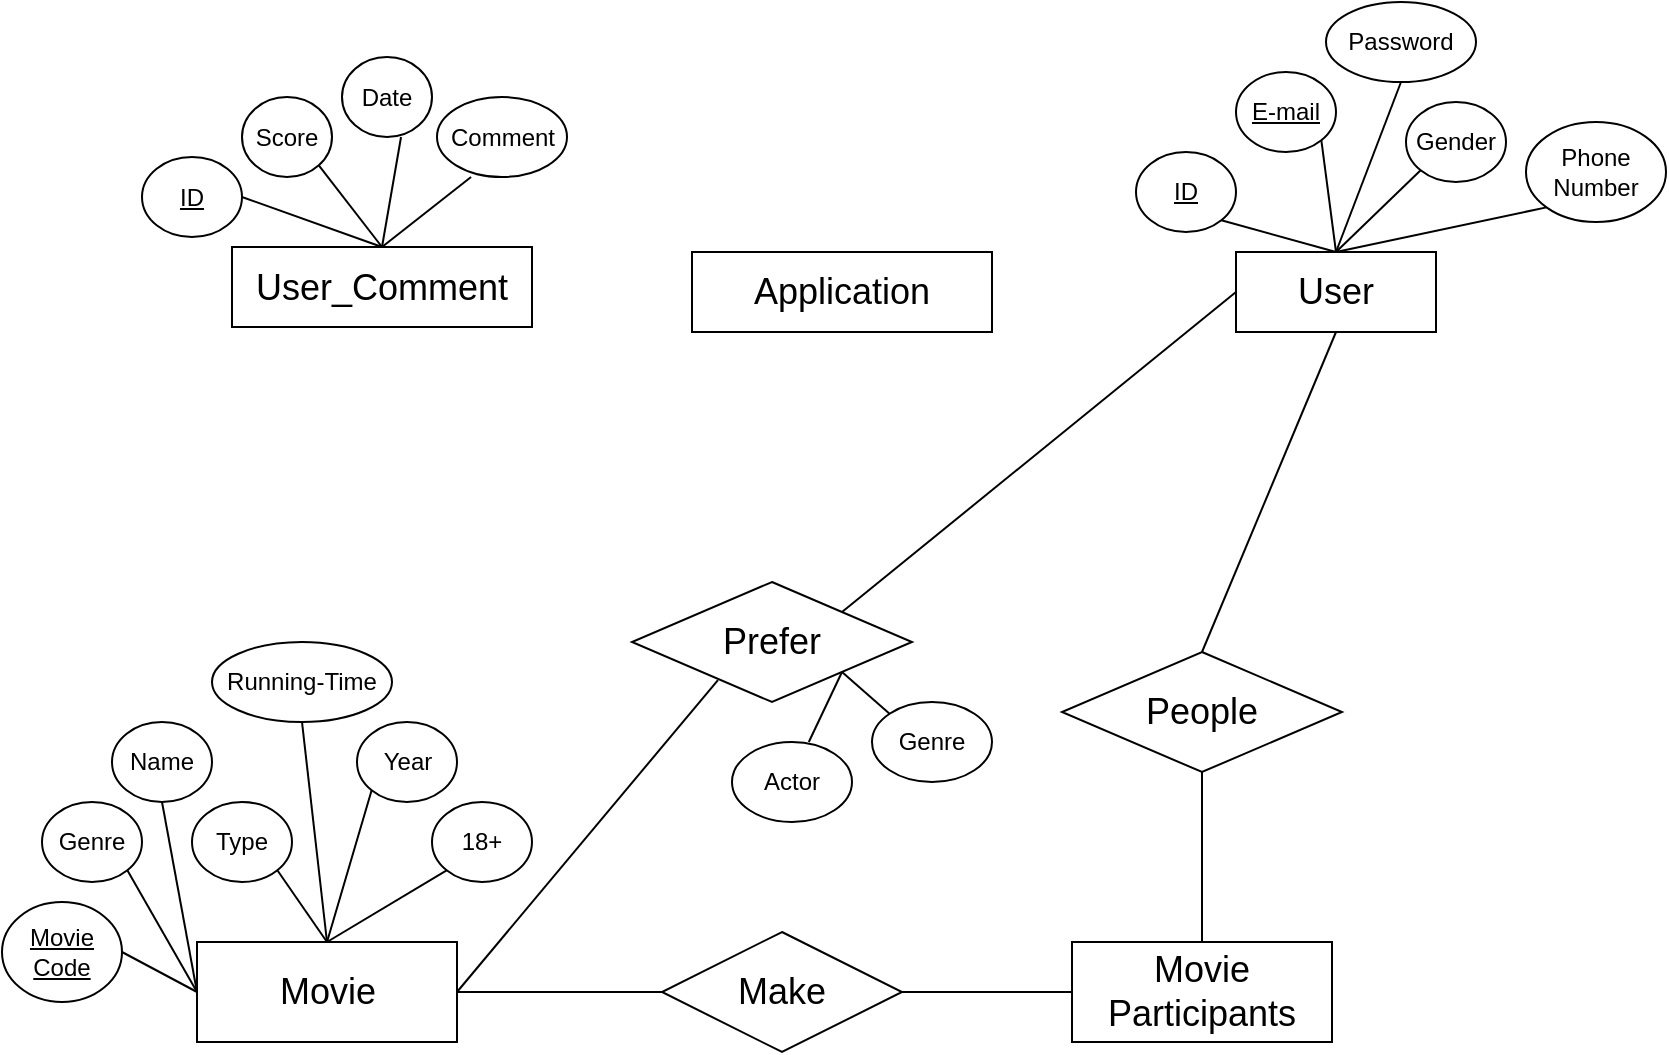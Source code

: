 <mxfile version="24.7.12">
  <diagram id="R2lEEEUBdFMjLlhIrx00" name="Page-1">
    <mxGraphModel dx="1366" dy="703" grid="1" gridSize="10" guides="1" tooltips="1" connect="1" arrows="1" fold="1" page="1" pageScale="1" pageWidth="850" pageHeight="1100" math="0" shadow="0" extFonts="Permanent Marker^https://fonts.googleapis.com/css?family=Permanent+Marker">
      <root>
        <mxCell id="0" />
        <mxCell id="1" parent="0" />
        <mxCell id="OrGfQXAaAdTn9BZJPWIu-45" value="&lt;font style=&quot;font-size: 18px;&quot;&gt;People&lt;/font&gt;" style="shape=rhombus;perimeter=rhombusPerimeter;whiteSpace=wrap;html=1;align=center;" vertex="1" parent="1">
          <mxGeometry x="930" y="595" width="140" height="60" as="geometry" />
        </mxCell>
        <mxCell id="OrGfQXAaAdTn9BZJPWIu-47" value="Type" style="ellipse;whiteSpace=wrap;html=1;align=center;" vertex="1" parent="1">
          <mxGeometry x="495" y="670" width="50" height="40" as="geometry" />
        </mxCell>
        <mxCell id="OrGfQXAaAdTn9BZJPWIu-48" value="&lt;font style=&quot;font-size: 18px;&quot;&gt;User&lt;/font&gt;" style="whiteSpace=wrap;html=1;align=center;" vertex="1" parent="1">
          <mxGeometry x="1017" y="395" width="100" height="40" as="geometry" />
        </mxCell>
        <mxCell id="OrGfQXAaAdTn9BZJPWIu-49" value="&lt;font style=&quot;font-size: 18px;&quot;&gt;Movie Participants&lt;/font&gt;" style="whiteSpace=wrap;html=1;align=center;" vertex="1" parent="1">
          <mxGeometry x="935" y="740" width="130" height="50" as="geometry" />
        </mxCell>
        <mxCell id="OrGfQXAaAdTn9BZJPWIu-50" value="&lt;u&gt;ID&lt;/u&gt;" style="ellipse;whiteSpace=wrap;html=1;align=center;" vertex="1" parent="1">
          <mxGeometry x="967" y="345" width="50" height="40" as="geometry" />
        </mxCell>
        <mxCell id="OrGfQXAaAdTn9BZJPWIu-52" value="" style="endArrow=none;html=1;rounded=0;exitX=1;exitY=1;exitDx=0;exitDy=0;entryX=0.5;entryY=0;entryDx=0;entryDy=0;" edge="1" parent="1" source="OrGfQXAaAdTn9BZJPWIu-50" target="OrGfQXAaAdTn9BZJPWIu-48">
          <mxGeometry relative="1" as="geometry">
            <mxPoint x="767" y="390" as="sourcePoint" />
            <mxPoint x="927" y="390" as="targetPoint" />
          </mxGeometry>
        </mxCell>
        <mxCell id="OrGfQXAaAdTn9BZJPWIu-53" value="&lt;u&gt;E-mail&lt;/u&gt;" style="ellipse;whiteSpace=wrap;html=1;align=center;" vertex="1" parent="1">
          <mxGeometry x="1017" y="305" width="50" height="40" as="geometry" />
        </mxCell>
        <mxCell id="OrGfQXAaAdTn9BZJPWIu-54" value="" style="endArrow=none;html=1;rounded=0;exitX=1;exitY=1;exitDx=0;exitDy=0;entryX=0.5;entryY=0;entryDx=0;entryDy=0;" edge="1" parent="1" source="OrGfQXAaAdTn9BZJPWIu-53" target="OrGfQXAaAdTn9BZJPWIu-48">
          <mxGeometry relative="1" as="geometry">
            <mxPoint x="1010" y="334" as="sourcePoint" />
            <mxPoint x="1067" y="350" as="targetPoint" />
          </mxGeometry>
        </mxCell>
        <mxCell id="OrGfQXAaAdTn9BZJPWIu-55" value="Password" style="ellipse;whiteSpace=wrap;html=1;align=center;" vertex="1" parent="1">
          <mxGeometry x="1062" y="270" width="75" height="40" as="geometry" />
        </mxCell>
        <mxCell id="OrGfQXAaAdTn9BZJPWIu-56" value="" style="endArrow=none;html=1;rounded=0;exitX=0.5;exitY=1;exitDx=0;exitDy=0;entryX=0.5;entryY=0;entryDx=0;entryDy=0;" edge="1" parent="1" source="OrGfQXAaAdTn9BZJPWIu-55" target="OrGfQXAaAdTn9BZJPWIu-48">
          <mxGeometry relative="1" as="geometry">
            <mxPoint x="1040" y="284" as="sourcePoint" />
            <mxPoint x="1077" y="360" as="targetPoint" />
          </mxGeometry>
        </mxCell>
        <mxCell id="OrGfQXAaAdTn9BZJPWIu-57" value="Gender" style="ellipse;whiteSpace=wrap;html=1;align=center;" vertex="1" parent="1">
          <mxGeometry x="1102" y="320" width="50" height="40" as="geometry" />
        </mxCell>
        <mxCell id="OrGfQXAaAdTn9BZJPWIu-58" value="" style="endArrow=none;html=1;rounded=0;exitX=0;exitY=1;exitDx=0;exitDy=0;entryX=0.5;entryY=0;entryDx=0;entryDy=0;" edge="1" parent="1" source="OrGfQXAaAdTn9BZJPWIu-57" target="OrGfQXAaAdTn9BZJPWIu-48">
          <mxGeometry relative="1" as="geometry">
            <mxPoint x="1040" y="284" as="sourcePoint" />
            <mxPoint x="1077" y="360" as="targetPoint" />
          </mxGeometry>
        </mxCell>
        <mxCell id="OrGfQXAaAdTn9BZJPWIu-61" value="Phone Number" style="ellipse;whiteSpace=wrap;html=1;align=center;" vertex="1" parent="1">
          <mxGeometry x="1162" y="330" width="70" height="50" as="geometry" />
        </mxCell>
        <mxCell id="OrGfQXAaAdTn9BZJPWIu-62" value="" style="endArrow=none;html=1;rounded=0;exitX=0;exitY=1;exitDx=0;exitDy=0;entryX=0.5;entryY=0;entryDx=0;entryDy=0;" edge="1" parent="1" source="OrGfQXAaAdTn9BZJPWIu-61" target="OrGfQXAaAdTn9BZJPWIu-48">
          <mxGeometry relative="1" as="geometry">
            <mxPoint x="1114" y="284" as="sourcePoint" />
            <mxPoint x="1077" y="360" as="targetPoint" />
          </mxGeometry>
        </mxCell>
        <mxCell id="OrGfQXAaAdTn9BZJPWIu-63" value="Name" style="ellipse;whiteSpace=wrap;html=1;align=center;" vertex="1" parent="1">
          <mxGeometry x="455" y="630" width="50" height="40" as="geometry" />
        </mxCell>
        <mxCell id="OrGfQXAaAdTn9BZJPWIu-64" value="Running-Time" style="ellipse;whiteSpace=wrap;html=1;align=center;" vertex="1" parent="1">
          <mxGeometry x="505" y="590" width="90" height="40" as="geometry" />
        </mxCell>
        <mxCell id="OrGfQXAaAdTn9BZJPWIu-65" value="Year" style="ellipse;whiteSpace=wrap;html=1;align=center;" vertex="1" parent="1">
          <mxGeometry x="577.5" y="630" width="50" height="40" as="geometry" />
        </mxCell>
        <mxCell id="OrGfQXAaAdTn9BZJPWIu-66" value="18+" style="ellipse;whiteSpace=wrap;html=1;align=center;" vertex="1" parent="1">
          <mxGeometry x="615" y="670" width="50" height="40" as="geometry" />
        </mxCell>
        <mxCell id="OrGfQXAaAdTn9BZJPWIu-67" value="Genre" style="ellipse;whiteSpace=wrap;html=1;align=center;" vertex="1" parent="1">
          <mxGeometry x="420" y="670" width="50" height="40" as="geometry" />
        </mxCell>
        <mxCell id="OrGfQXAaAdTn9BZJPWIu-69" value="" style="endArrow=none;html=1;rounded=0;exitX=0.5;exitY=1;exitDx=0;exitDy=0;entryX=0.5;entryY=0;entryDx=0;entryDy=0;" edge="1" parent="1" source="OrGfQXAaAdTn9BZJPWIu-48" target="OrGfQXAaAdTn9BZJPWIu-45">
          <mxGeometry relative="1" as="geometry">
            <mxPoint x="965" y="484" as="sourcePoint" />
            <mxPoint x="1010" y="565" as="targetPoint" />
          </mxGeometry>
        </mxCell>
        <mxCell id="OrGfQXAaAdTn9BZJPWIu-70" value="" style="endArrow=none;html=1;rounded=0;exitX=0.5;exitY=1;exitDx=0;exitDy=0;entryX=0.5;entryY=0;entryDx=0;entryDy=0;" edge="1" parent="1" source="OrGfQXAaAdTn9BZJPWIu-45" target="OrGfQXAaAdTn9BZJPWIu-49">
          <mxGeometry relative="1" as="geometry">
            <mxPoint x="1010" y="605" as="sourcePoint" />
            <mxPoint x="1010" y="650" as="targetPoint" />
          </mxGeometry>
        </mxCell>
        <mxCell id="OrGfQXAaAdTn9BZJPWIu-71" value="&lt;font style=&quot;font-size: 18px;&quot;&gt;Make&lt;/font&gt;" style="shape=rhombus;perimeter=rhombusPerimeter;whiteSpace=wrap;html=1;align=center;" vertex="1" parent="1">
          <mxGeometry x="730" y="735" width="120" height="60" as="geometry" />
        </mxCell>
        <mxCell id="OrGfQXAaAdTn9BZJPWIu-73" value="" style="endArrow=none;html=1;rounded=0;exitX=1;exitY=0.5;exitDx=0;exitDy=0;entryX=0;entryY=0.5;entryDx=0;entryDy=0;" edge="1" parent="1" source="OrGfQXAaAdTn9BZJPWIu-71" target="OrGfQXAaAdTn9BZJPWIu-49">
          <mxGeometry relative="1" as="geometry">
            <mxPoint x="1010" y="710" as="sourcePoint" />
            <mxPoint x="1010" y="750" as="targetPoint" />
          </mxGeometry>
        </mxCell>
        <mxCell id="OrGfQXAaAdTn9BZJPWIu-74" value="&lt;font style=&quot;font-size: 18px;&quot;&gt;Movie&lt;/font&gt;" style="whiteSpace=wrap;html=1;align=center;" vertex="1" parent="1">
          <mxGeometry x="497.5" y="740" width="130" height="50" as="geometry" />
        </mxCell>
        <mxCell id="OrGfQXAaAdTn9BZJPWIu-75" value="" style="endArrow=none;html=1;rounded=0;exitX=1;exitY=0.5;exitDx=0;exitDy=0;entryX=0;entryY=0.5;entryDx=0;entryDy=0;" edge="1" parent="1" source="OrGfQXAaAdTn9BZJPWIu-74" target="OrGfQXAaAdTn9BZJPWIu-71">
          <mxGeometry relative="1" as="geometry">
            <mxPoint x="870" y="775" as="sourcePoint" />
            <mxPoint x="740" y="765" as="targetPoint" />
          </mxGeometry>
        </mxCell>
        <mxCell id="OrGfQXAaAdTn9BZJPWIu-76" value="&lt;font style=&quot;font-size: 18px;&quot;&gt;Prefer&lt;/font&gt;" style="shape=rhombus;perimeter=rhombusPerimeter;whiteSpace=wrap;html=1;align=center;" vertex="1" parent="1">
          <mxGeometry x="715" y="560" width="140" height="60" as="geometry" />
        </mxCell>
        <mxCell id="OrGfQXAaAdTn9BZJPWIu-77" value="&lt;font style=&quot;font-size: 18px;&quot;&gt;User_Comment&lt;/font&gt;" style="whiteSpace=wrap;html=1;align=center;" vertex="1" parent="1">
          <mxGeometry x="515" y="392.5" width="150" height="40" as="geometry" />
        </mxCell>
        <mxCell id="OrGfQXAaAdTn9BZJPWIu-78" value="Score" style="ellipse;whiteSpace=wrap;html=1;align=center;" vertex="1" parent="1">
          <mxGeometry x="520" y="317.5" width="45" height="40" as="geometry" />
        </mxCell>
        <mxCell id="OrGfQXAaAdTn9BZJPWIu-79" value="&lt;u&gt;ID&lt;/u&gt;" style="ellipse;whiteSpace=wrap;html=1;align=center;" vertex="1" parent="1">
          <mxGeometry x="470" y="347.5" width="50" height="40" as="geometry" />
        </mxCell>
        <mxCell id="OrGfQXAaAdTn9BZJPWIu-80" value="&lt;u&gt;Movie&lt;br&gt;Code&lt;/u&gt;" style="ellipse;whiteSpace=wrap;html=1;align=center;" vertex="1" parent="1">
          <mxGeometry x="400" y="720" width="60" height="50" as="geometry" />
        </mxCell>
        <mxCell id="OrGfQXAaAdTn9BZJPWIu-81" value="" style="endArrow=none;html=1;rounded=0;exitX=0;exitY=0.5;exitDx=0;exitDy=0;entryX=1;entryY=0.5;entryDx=0;entryDy=0;" edge="1" parent="1" source="OrGfQXAaAdTn9BZJPWIu-74" target="OrGfQXAaAdTn9BZJPWIu-80">
          <mxGeometry relative="1" as="geometry">
            <mxPoint x="825" y="725" as="sourcePoint" />
            <mxPoint x="900" y="725" as="targetPoint" />
          </mxGeometry>
        </mxCell>
        <mxCell id="OrGfQXAaAdTn9BZJPWIu-82" value="" style="endArrow=none;html=1;rounded=0;entryX=1;entryY=1;entryDx=0;entryDy=0;exitX=0;exitY=0.5;exitDx=0;exitDy=0;" edge="1" parent="1" source="OrGfQXAaAdTn9BZJPWIu-74" target="OrGfQXAaAdTn9BZJPWIu-67">
          <mxGeometry relative="1" as="geometry">
            <mxPoint x="495" y="720" as="sourcePoint" />
            <mxPoint x="470" y="755" as="targetPoint" />
          </mxGeometry>
        </mxCell>
        <mxCell id="OrGfQXAaAdTn9BZJPWIu-83" value="" style="endArrow=none;html=1;rounded=0;entryX=0.5;entryY=1;entryDx=0;entryDy=0;exitX=0;exitY=0.5;exitDx=0;exitDy=0;" edge="1" parent="1" source="OrGfQXAaAdTn9BZJPWIu-74" target="OrGfQXAaAdTn9BZJPWIu-63">
          <mxGeometry relative="1" as="geometry">
            <mxPoint x="495" y="720" as="sourcePoint" />
            <mxPoint x="458" y="704" as="targetPoint" />
          </mxGeometry>
        </mxCell>
        <mxCell id="OrGfQXAaAdTn9BZJPWIu-84" value="" style="endArrow=none;html=1;rounded=0;entryX=1;entryY=1;entryDx=0;entryDy=0;exitX=0.5;exitY=0;exitDx=0;exitDy=0;" edge="1" parent="1" source="OrGfQXAaAdTn9BZJPWIu-74" target="OrGfQXAaAdTn9BZJPWIu-47">
          <mxGeometry relative="1" as="geometry">
            <mxPoint x="505" y="730" as="sourcePoint" />
            <mxPoint x="478" y="654" as="targetPoint" />
          </mxGeometry>
        </mxCell>
        <mxCell id="OrGfQXAaAdTn9BZJPWIu-85" value="" style="endArrow=none;html=1;rounded=0;entryX=0.5;entryY=1;entryDx=0;entryDy=0;exitX=0.5;exitY=0;exitDx=0;exitDy=0;" edge="1" parent="1" source="OrGfQXAaAdTn9BZJPWIu-74" target="OrGfQXAaAdTn9BZJPWIu-64">
          <mxGeometry relative="1" as="geometry">
            <mxPoint x="570" y="700" as="sourcePoint" />
            <mxPoint x="518" y="614" as="targetPoint" />
          </mxGeometry>
        </mxCell>
        <mxCell id="OrGfQXAaAdTn9BZJPWIu-86" value="" style="endArrow=none;html=1;rounded=0;entryX=0;entryY=1;entryDx=0;entryDy=0;exitX=0.5;exitY=0;exitDx=0;exitDy=0;" edge="1" parent="1" source="OrGfQXAaAdTn9BZJPWIu-74" target="OrGfQXAaAdTn9BZJPWIu-65">
          <mxGeometry relative="1" as="geometry">
            <mxPoint x="570" y="700" as="sourcePoint" />
            <mxPoint x="560" y="580" as="targetPoint" />
          </mxGeometry>
        </mxCell>
        <mxCell id="OrGfQXAaAdTn9BZJPWIu-87" value="" style="endArrow=none;html=1;rounded=0;entryX=0;entryY=1;entryDx=0;entryDy=0;exitX=0.5;exitY=0;exitDx=0;exitDy=0;" edge="1" parent="1" source="OrGfQXAaAdTn9BZJPWIu-74" target="OrGfQXAaAdTn9BZJPWIu-66">
          <mxGeometry relative="1" as="geometry">
            <mxPoint x="570" y="700" as="sourcePoint" />
            <mxPoint x="622" y="599" as="targetPoint" />
          </mxGeometry>
        </mxCell>
        <mxCell id="OrGfQXAaAdTn9BZJPWIu-88" value="Date" style="ellipse;whiteSpace=wrap;html=1;align=center;" vertex="1" parent="1">
          <mxGeometry x="570" y="297.5" width="45" height="40" as="geometry" />
        </mxCell>
        <mxCell id="OrGfQXAaAdTn9BZJPWIu-89" value="Comment" style="ellipse;whiteSpace=wrap;html=1;align=center;" vertex="1" parent="1">
          <mxGeometry x="617.5" y="317.5" width="65" height="40" as="geometry" />
        </mxCell>
        <mxCell id="OrGfQXAaAdTn9BZJPWIu-90" value="&lt;font style=&quot;font-size: 18px;&quot;&gt;Application&lt;/font&gt;" style="whiteSpace=wrap;html=1;align=center;" vertex="1" parent="1">
          <mxGeometry x="745" y="395" width="150" height="40" as="geometry" />
        </mxCell>
        <mxCell id="OrGfQXAaAdTn9BZJPWIu-91" value="" style="endArrow=none;html=1;rounded=0;exitX=1;exitY=0.5;exitDx=0;exitDy=0;entryX=0.307;entryY=0.817;entryDx=0;entryDy=0;entryPerimeter=0;" edge="1" parent="1" source="OrGfQXAaAdTn9BZJPWIu-74" target="OrGfQXAaAdTn9BZJPWIu-76">
          <mxGeometry relative="1" as="geometry">
            <mxPoint x="635" y="725" as="sourcePoint" />
            <mxPoint x="765" y="610" as="targetPoint" />
          </mxGeometry>
        </mxCell>
        <mxCell id="OrGfQXAaAdTn9BZJPWIu-92" value="" style="endArrow=none;html=1;rounded=0;exitX=0;exitY=0.5;exitDx=0;exitDy=0;entryX=1;entryY=0;entryDx=0;entryDy=0;" edge="1" parent="1" source="OrGfQXAaAdTn9BZJPWIu-48" target="OrGfQXAaAdTn9BZJPWIu-76">
          <mxGeometry relative="1" as="geometry">
            <mxPoint x="635" y="725" as="sourcePoint" />
            <mxPoint x="783" y="619" as="targetPoint" />
          </mxGeometry>
        </mxCell>
        <mxCell id="OrGfQXAaAdTn9BZJPWIu-93" value="" style="endArrow=none;html=1;rounded=0;entryX=1;entryY=1;entryDx=0;entryDy=0;exitX=0;exitY=0;exitDx=0;exitDy=0;" edge="1" parent="1" source="OrGfQXAaAdTn9BZJPWIu-95" target="OrGfQXAaAdTn9BZJPWIu-76">
          <mxGeometry relative="1" as="geometry">
            <mxPoint x="865" y="640" as="sourcePoint" />
            <mxPoint x="768" y="619" as="targetPoint" />
          </mxGeometry>
        </mxCell>
        <mxCell id="OrGfQXAaAdTn9BZJPWIu-94" value="" style="endArrow=none;html=1;rounded=0;entryX=1;entryY=1;entryDx=0;entryDy=0;exitX=0.64;exitY=0;exitDx=0;exitDy=0;exitPerimeter=0;" edge="1" parent="1" source="OrGfQXAaAdTn9BZJPWIu-96" target="OrGfQXAaAdTn9BZJPWIu-76">
          <mxGeometry relative="1" as="geometry">
            <mxPoint x="795" y="650" as="sourcePoint" />
            <mxPoint x="825" y="604" as="targetPoint" />
          </mxGeometry>
        </mxCell>
        <mxCell id="OrGfQXAaAdTn9BZJPWIu-95" value="Genre" style="ellipse;whiteSpace=wrap;html=1;align=center;" vertex="1" parent="1">
          <mxGeometry x="835" y="620" width="60" height="40" as="geometry" />
        </mxCell>
        <mxCell id="OrGfQXAaAdTn9BZJPWIu-96" value="Actor" style="ellipse;whiteSpace=wrap;html=1;align=center;" vertex="1" parent="1">
          <mxGeometry x="765" y="640" width="60" height="40" as="geometry" />
        </mxCell>
        <mxCell id="OrGfQXAaAdTn9BZJPWIu-97" value="" style="endArrow=none;html=1;rounded=0;entryX=1;entryY=0.5;entryDx=0;entryDy=0;exitX=0.5;exitY=0;exitDx=0;exitDy=0;" edge="1" parent="1" source="OrGfQXAaAdTn9BZJPWIu-77" target="OrGfQXAaAdTn9BZJPWIu-79">
          <mxGeometry relative="1" as="geometry">
            <mxPoint x="560.5" y="727.5" as="sourcePoint" />
            <mxPoint x="547.5" y="617.5" as="targetPoint" />
          </mxGeometry>
        </mxCell>
        <mxCell id="OrGfQXAaAdTn9BZJPWIu-98" value="" style="endArrow=none;html=1;rounded=0;entryX=1;entryY=1;entryDx=0;entryDy=0;exitX=0.5;exitY=0;exitDx=0;exitDy=0;" edge="1" parent="1" source="OrGfQXAaAdTn9BZJPWIu-77" target="OrGfQXAaAdTn9BZJPWIu-78">
          <mxGeometry relative="1" as="geometry">
            <mxPoint x="570.5" y="737.5" as="sourcePoint" />
            <mxPoint x="557.5" y="627.5" as="targetPoint" />
          </mxGeometry>
        </mxCell>
        <mxCell id="OrGfQXAaAdTn9BZJPWIu-99" value="" style="endArrow=none;html=1;rounded=0;entryX=0.656;entryY=1;entryDx=0;entryDy=0;exitX=0.5;exitY=0;exitDx=0;exitDy=0;entryPerimeter=0;" edge="1" parent="1" source="OrGfQXAaAdTn9BZJPWIu-77" target="OrGfQXAaAdTn9BZJPWIu-88">
          <mxGeometry relative="1" as="geometry">
            <mxPoint x="580.5" y="747.5" as="sourcePoint" />
            <mxPoint x="567.5" y="637.5" as="targetPoint" />
          </mxGeometry>
        </mxCell>
        <mxCell id="OrGfQXAaAdTn9BZJPWIu-100" value="" style="endArrow=none;html=1;rounded=0;entryX=0.262;entryY=1;entryDx=0;entryDy=0;exitX=0.5;exitY=0;exitDx=0;exitDy=0;entryPerimeter=0;" edge="1" parent="1" source="OrGfQXAaAdTn9BZJPWIu-77" target="OrGfQXAaAdTn9BZJPWIu-89">
          <mxGeometry relative="1" as="geometry">
            <mxPoint x="590.5" y="757.5" as="sourcePoint" />
            <mxPoint x="577.5" y="647.5" as="targetPoint" />
          </mxGeometry>
        </mxCell>
      </root>
    </mxGraphModel>
  </diagram>
</mxfile>
